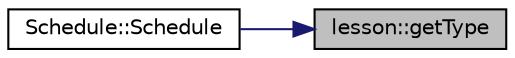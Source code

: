 digraph "lesson::getType"
{
 // LATEX_PDF_SIZE
  edge [fontname="Helvetica",fontsize="10",labelfontname="Helvetica",labelfontsize="10"];
  node [fontname="Helvetica",fontsize="10",shape=record];
  rankdir="RL";
  Node1 [label="lesson::getType",height=0.2,width=0.4,color="black", fillcolor="grey75", style="filled", fontcolor="black",tooltip="Gets the type of the lesson."];
  Node1 -> Node2 [dir="back",color="midnightblue",fontsize="10",style="solid"];
  Node2 [label="Schedule::Schedule",height=0.2,width=0.4,color="black", fillcolor="white", style="filled",URL="$class_schedule.html#a0be056764a504da0dd223d75829a65eb",tooltip="Parameterized constructor."];
}
